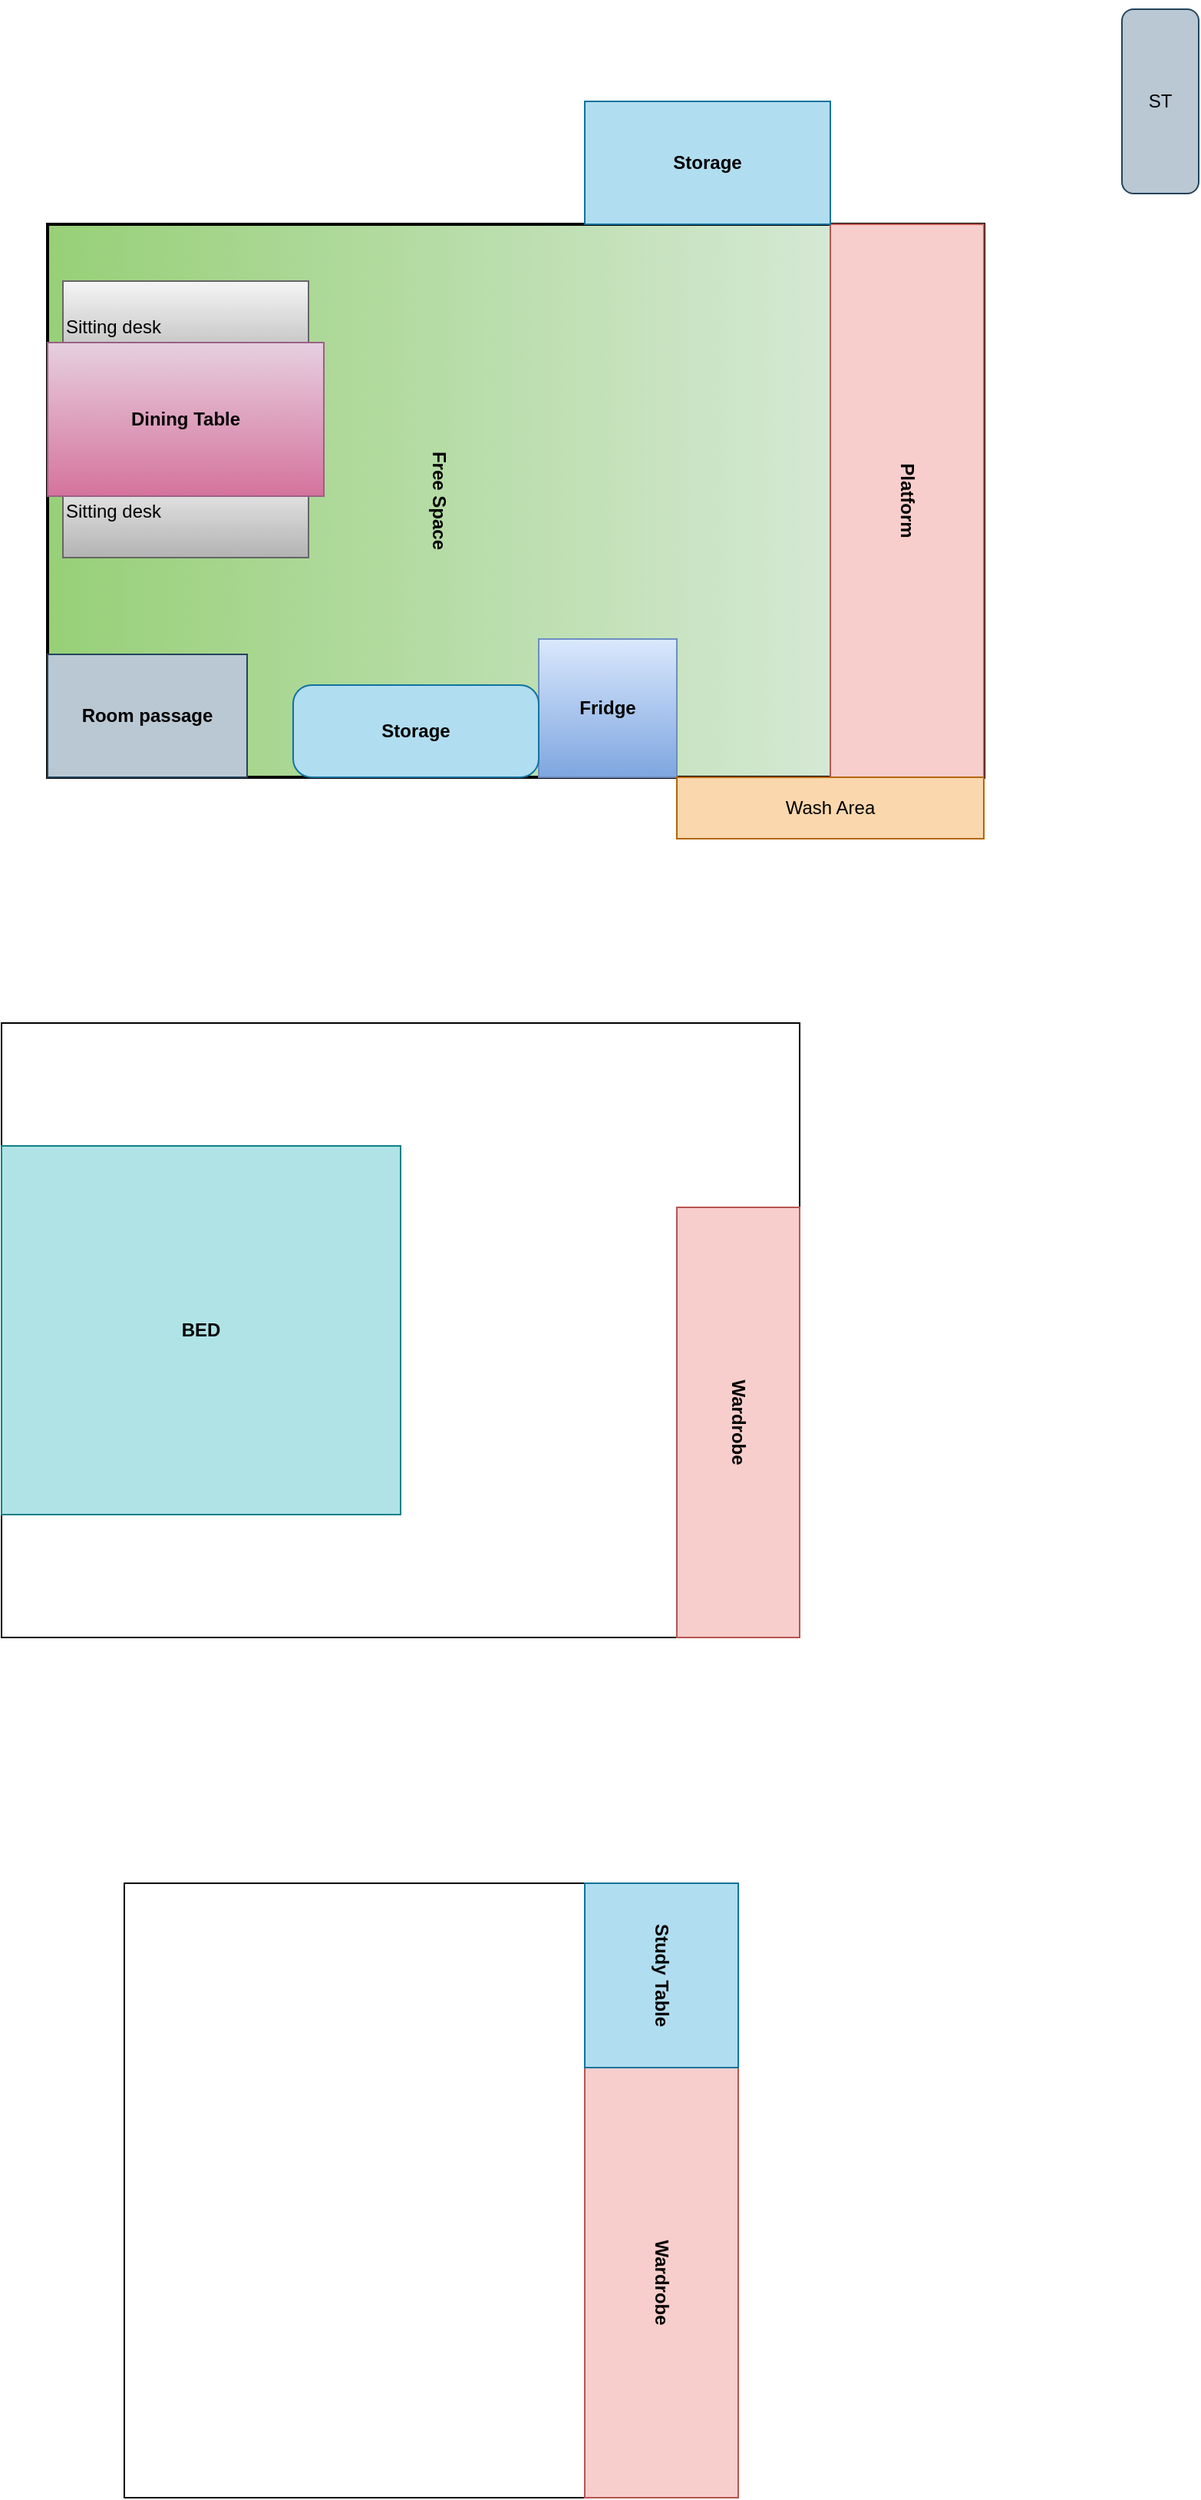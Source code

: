 <mxfile version="16.5.3" type="github">
  <diagram id="VMb9Hx4n-MINGwp8aOxh" name="Page-1">
    <mxGraphModel dx="1185" dy="738" grid="1" gridSize="10" guides="1" tooltips="1" connect="1" arrows="1" fold="1" page="1" pageScale="1" pageWidth="850" pageHeight="1100" math="0" shadow="0">
      <root>
        <mxCell id="0" />
        <mxCell id="1" parent="0" />
        <mxCell id="ZNe7bcmAIgEfQAAHmwm--3" value="ST" style="rounded=1;whiteSpace=wrap;html=1;direction=south;fillColor=#bac8d3;strokeColor=#23445d;" vertex="1" parent="1">
          <mxGeometry x="770" y="60" width="50" height="120" as="geometry" />
        </mxCell>
        <mxCell id="ZNe7bcmAIgEfQAAHmwm--4" value="" style="rounded=0;whiteSpace=wrap;html=1;fillColor=none;" vertex="1" parent="1">
          <mxGeometry x="40" y="720" width="520" height="400" as="geometry" />
        </mxCell>
        <mxCell id="ZNe7bcmAIgEfQAAHmwm--5" value="&lt;b&gt;BED&lt;/b&gt;" style="rounded=0;whiteSpace=wrap;html=1;fillColor=#b0e3e6;strokeColor=#0e8088;" vertex="1" parent="1">
          <mxGeometry x="40" y="800" width="260" height="240" as="geometry" />
        </mxCell>
        <mxCell id="ZNe7bcmAIgEfQAAHmwm--6" value="&lt;b&gt;Wardrobe&lt;/b&gt;" style="rounded=0;whiteSpace=wrap;html=1;rotation=90;fillColor=#f8cecc;strokeColor=#b85450;" vertex="1" parent="1">
          <mxGeometry x="380" y="940" width="280" height="80" as="geometry" />
        </mxCell>
        <mxCell id="ZNe7bcmAIgEfQAAHmwm--7" value="" style="rounded=0;whiteSpace=wrap;html=1;fillColor=none;" vertex="1" parent="1">
          <mxGeometry x="120" y="1280" width="400" height="400" as="geometry" />
        </mxCell>
        <mxCell id="ZNe7bcmAIgEfQAAHmwm--8" value="&lt;b&gt;Wardrobe&lt;/b&gt;" style="rounded=0;whiteSpace=wrap;html=1;rotation=90;fillColor=#f8cecc;strokeColor=#b85450;" vertex="1" parent="1">
          <mxGeometry x="330" y="1490" width="280" height="100" as="geometry" />
        </mxCell>
        <mxCell id="ZNe7bcmAIgEfQAAHmwm--10" value="&lt;b&gt;Study Table&lt;/b&gt;" style="rounded=0;whiteSpace=wrap;html=1;rotation=90;fillColor=#b1ddf0;strokeColor=#10739e;" vertex="1" parent="1">
          <mxGeometry x="410" y="1290" width="120" height="100" as="geometry" />
        </mxCell>
        <mxCell id="ZNe7bcmAIgEfQAAHmwm--11" value="" style="group;rotation=90;direction=west;" vertex="1" connectable="0" parent="1">
          <mxGeometry x="70" y="120" width="610" height="480" as="geometry" />
        </mxCell>
        <mxCell id="ZNe7bcmAIgEfQAAHmwm--12" value="" style="group" vertex="1" connectable="0" parent="ZNe7bcmAIgEfQAAHmwm--11">
          <mxGeometry width="610" height="480" as="geometry" />
        </mxCell>
        <mxCell id="mBjPJbwh9_qV5k31i3bs-4" value="&lt;b&gt;Free Space&lt;/b&gt;" style="rounded=0;whiteSpace=wrap;html=1;rotation=90;fillColor=#d5e8d4;strokeColor=#82b366;gradientColor=#97d077;" parent="ZNe7bcmAIgEfQAAHmwm--12" vertex="1">
          <mxGeometry x="75" y="5" width="360" height="510" as="geometry" />
        </mxCell>
        <mxCell id="mBjPJbwh9_qV5k31i3bs-2" value="" style="rounded=0;whiteSpace=wrap;html=1;fillColor=none;strokeWidth=2;" parent="ZNe7bcmAIgEfQAAHmwm--12" vertex="1">
          <mxGeometry y="80" width="610" height="360" as="geometry" />
        </mxCell>
        <mxCell id="mBjPJbwh9_qV5k31i3bs-11" value="&lt;div&gt;&lt;span&gt;Sitting desk&lt;/span&gt;&lt;/div&gt;" style="rounded=0;whiteSpace=wrap;html=1;fillColor=#f5f5f5;gradientColor=#b3b3b3;strokeColor=#666666;align=left;" parent="ZNe7bcmAIgEfQAAHmwm--12" vertex="1">
          <mxGeometry x="10" y="237" width="160" height="60" as="geometry" />
        </mxCell>
        <mxCell id="mBjPJbwh9_qV5k31i3bs-9" value="&lt;div&gt;&lt;span&gt;Sitting desk&lt;/span&gt;&lt;/div&gt;" style="rounded=0;whiteSpace=wrap;html=1;fillColor=#f5f5f5;gradientColor=#b3b3b3;strokeColor=#666666;align=left;" parent="ZNe7bcmAIgEfQAAHmwm--12" vertex="1">
          <mxGeometry x="10" y="117" width="160" height="60" as="geometry" />
        </mxCell>
        <mxCell id="mBjPJbwh9_qV5k31i3bs-3" value="&lt;b&gt;Platform&lt;/b&gt;" style="rounded=0;whiteSpace=wrap;html=1;rotation=90;fillColor=#f8cecc;strokeColor=#b85450;" parent="ZNe7bcmAIgEfQAAHmwm--12" vertex="1">
          <mxGeometry x="380" y="210" width="360" height="100" as="geometry" />
        </mxCell>
        <mxCell id="mBjPJbwh9_qV5k31i3bs-6" value="&lt;b&gt;Fridge&lt;/b&gt;" style="rounded=0;whiteSpace=wrap;html=1;fillColor=#dae8fc;gradientColor=#7ea6e0;strokeColor=#6c8ebf;" parent="ZNe7bcmAIgEfQAAHmwm--12" vertex="1">
          <mxGeometry x="320" y="350" width="90" height="90" as="geometry" />
        </mxCell>
        <mxCell id="mBjPJbwh9_qV5k31i3bs-7" value="&lt;b&gt;Dining Table&lt;/b&gt;" style="rounded=0;whiteSpace=wrap;html=1;fillColor=#e6d0de;gradientColor=#d5739d;strokeColor=#996185;" parent="ZNe7bcmAIgEfQAAHmwm--12" vertex="1">
          <mxGeometry y="157" width="180" height="100" as="geometry" />
        </mxCell>
        <mxCell id="mBjPJbwh9_qV5k31i3bs-12" value="&lt;b&gt;Room passage&lt;/b&gt;" style="rounded=0;whiteSpace=wrap;html=1;fillColor=#bac8d3;strokeColor=#23445d;" parent="ZNe7bcmAIgEfQAAHmwm--12" vertex="1">
          <mxGeometry y="360" width="130" height="80" as="geometry" />
        </mxCell>
        <mxCell id="mBjPJbwh9_qV5k31i3bs-13" value="&lt;b&gt;Storage&lt;/b&gt;" style="rounded=0;whiteSpace=wrap;html=1;fillColor=#b1ddf0;strokeColor=#10739e;" parent="ZNe7bcmAIgEfQAAHmwm--12" vertex="1">
          <mxGeometry x="350" width="160" height="80" as="geometry" />
        </mxCell>
        <mxCell id="mBjPJbwh9_qV5k31i3bs-16" value="Wash Area" style="rounded=0;whiteSpace=wrap;html=1;fillColor=#fad7ac;strokeColor=#b46504;" parent="ZNe7bcmAIgEfQAAHmwm--12" vertex="1">
          <mxGeometry x="410" y="440" width="200" height="40" as="geometry" />
        </mxCell>
        <mxCell id="ZNe7bcmAIgEfQAAHmwm--2" value="&lt;b&gt;Storage&lt;/b&gt;" style="rounded=1;whiteSpace=wrap;html=1;arcSize=20;fillColor=#b1ddf0;strokeColor=#10739e;" vertex="1" parent="ZNe7bcmAIgEfQAAHmwm--12">
          <mxGeometry x="160" y="380" width="160" height="60" as="geometry" />
        </mxCell>
      </root>
    </mxGraphModel>
  </diagram>
</mxfile>
